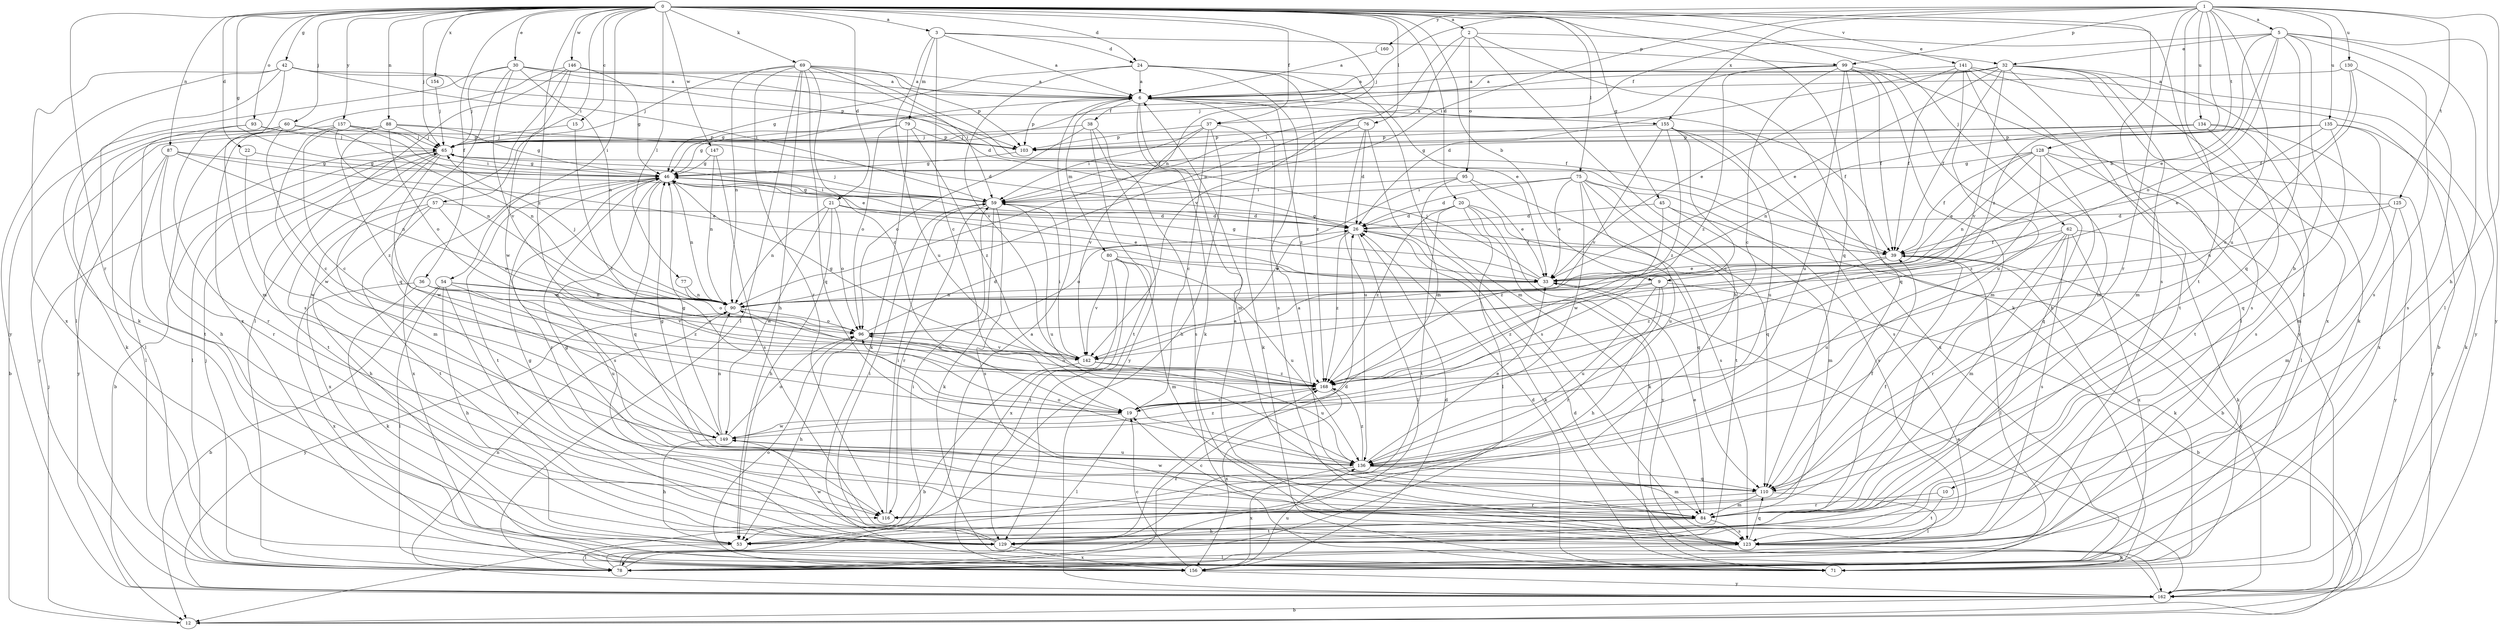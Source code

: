 strict digraph  {
0;
1;
2;
3;
5;
6;
9;
10;
12;
15;
19;
20;
21;
22;
24;
26;
30;
32;
33;
36;
37;
38;
39;
42;
45;
46;
53;
54;
57;
59;
60;
62;
65;
69;
71;
75;
76;
77;
78;
79;
80;
84;
87;
88;
90;
93;
95;
96;
99;
103;
110;
116;
123;
125;
128;
129;
130;
134;
135;
136;
141;
142;
146;
147;
149;
154;
155;
156;
157;
160;
162;
168;
0 -> 2  [label=a];
0 -> 3  [label=a];
0 -> 9  [label=b];
0 -> 15  [label=c];
0 -> 20  [label=d];
0 -> 21  [label=d];
0 -> 22  [label=d];
0 -> 24  [label=d];
0 -> 30  [label=e];
0 -> 36  [label=f];
0 -> 37  [label=f];
0 -> 42  [label=g];
0 -> 45  [label=g];
0 -> 46  [label=g];
0 -> 54  [label=i];
0 -> 57  [label=i];
0 -> 60  [label=j];
0 -> 62  [label=j];
0 -> 65  [label=j];
0 -> 69  [label=k];
0 -> 75  [label=l];
0 -> 76  [label=l];
0 -> 77  [label=l];
0 -> 78  [label=l];
0 -> 87  [label=n];
0 -> 88  [label=n];
0 -> 90  [label=n];
0 -> 93  [label=o];
0 -> 110  [label=q];
0 -> 116  [label=r];
0 -> 123  [label=s];
0 -> 141  [label=v];
0 -> 146  [label=w];
0 -> 147  [label=w];
0 -> 154  [label=x];
0 -> 157  [label=y];
0 -> 168  [label=z];
1 -> 5  [label=a];
1 -> 53  [label=h];
1 -> 59  [label=i];
1 -> 65  [label=j];
1 -> 99  [label=p];
1 -> 116  [label=r];
1 -> 125  [label=t];
1 -> 128  [label=t];
1 -> 129  [label=t];
1 -> 130  [label=u];
1 -> 134  [label=u];
1 -> 135  [label=u];
1 -> 136  [label=u];
1 -> 155  [label=x];
1 -> 160  [label=y];
1 -> 168  [label=z];
2 -> 32  [label=e];
2 -> 53  [label=h];
2 -> 71  [label=k];
2 -> 90  [label=n];
2 -> 95  [label=o];
2 -> 142  [label=v];
3 -> 6  [label=a];
3 -> 19  [label=c];
3 -> 24  [label=d];
3 -> 79  [label=m];
3 -> 99  [label=p];
3 -> 136  [label=u];
5 -> 9  [label=b];
5 -> 10  [label=b];
5 -> 32  [label=e];
5 -> 33  [label=e];
5 -> 37  [label=f];
5 -> 78  [label=l];
5 -> 96  [label=o];
5 -> 110  [label=q];
5 -> 123  [label=s];
5 -> 162  [label=y];
6 -> 38  [label=f];
6 -> 39  [label=f];
6 -> 46  [label=g];
6 -> 71  [label=k];
6 -> 80  [label=m];
6 -> 84  [label=m];
6 -> 103  [label=p];
6 -> 155  [label=x];
6 -> 168  [label=z];
9 -> 12  [label=b];
9 -> 53  [label=h];
9 -> 90  [label=n];
9 -> 116  [label=r];
9 -> 136  [label=u];
9 -> 168  [label=z];
10 -> 116  [label=r];
10 -> 129  [label=t];
12 -> 65  [label=j];
15 -> 19  [label=c];
15 -> 65  [label=j];
19 -> 78  [label=l];
19 -> 149  [label=w];
20 -> 26  [label=d];
20 -> 71  [label=k];
20 -> 78  [label=l];
20 -> 110  [label=q];
20 -> 129  [label=t];
20 -> 162  [label=y];
20 -> 168  [label=z];
21 -> 26  [label=d];
21 -> 33  [label=e];
21 -> 53  [label=h];
21 -> 90  [label=n];
21 -> 96  [label=o];
21 -> 149  [label=w];
22 -> 46  [label=g];
22 -> 149  [label=w];
24 -> 6  [label=a];
24 -> 33  [label=e];
24 -> 46  [label=g];
24 -> 84  [label=m];
24 -> 123  [label=s];
24 -> 142  [label=v];
24 -> 168  [label=z];
26 -> 39  [label=f];
26 -> 71  [label=k];
26 -> 78  [label=l];
26 -> 96  [label=o];
26 -> 168  [label=z];
30 -> 6  [label=a];
30 -> 26  [label=d];
30 -> 39  [label=f];
30 -> 65  [label=j];
30 -> 78  [label=l];
30 -> 90  [label=n];
30 -> 110  [label=q];
30 -> 142  [label=v];
32 -> 6  [label=a];
32 -> 26  [label=d];
32 -> 33  [label=e];
32 -> 39  [label=f];
32 -> 65  [label=j];
32 -> 71  [label=k];
32 -> 84  [label=m];
32 -> 123  [label=s];
32 -> 129  [label=t];
32 -> 142  [label=v];
32 -> 156  [label=x];
33 -> 46  [label=g];
33 -> 65  [label=j];
33 -> 90  [label=n];
36 -> 71  [label=k];
36 -> 90  [label=n];
36 -> 142  [label=v];
36 -> 156  [label=x];
36 -> 168  [label=z];
37 -> 19  [label=c];
37 -> 53  [label=h];
37 -> 59  [label=i];
37 -> 71  [label=k];
37 -> 103  [label=p];
37 -> 142  [label=v];
38 -> 65  [label=j];
38 -> 96  [label=o];
38 -> 123  [label=s];
38 -> 129  [label=t];
38 -> 162  [label=y];
39 -> 33  [label=e];
39 -> 46  [label=g];
39 -> 71  [label=k];
39 -> 78  [label=l];
39 -> 162  [label=y];
39 -> 168  [label=z];
42 -> 6  [label=a];
42 -> 59  [label=i];
42 -> 71  [label=k];
42 -> 84  [label=m];
42 -> 103  [label=p];
42 -> 156  [label=x];
42 -> 162  [label=y];
45 -> 12  [label=b];
45 -> 26  [label=d];
45 -> 84  [label=m];
45 -> 168  [label=z];
46 -> 59  [label=i];
46 -> 90  [label=n];
46 -> 110  [label=q];
46 -> 116  [label=r];
46 -> 123  [label=s];
46 -> 129  [label=t];
46 -> 156  [label=x];
53 -> 78  [label=l];
54 -> 12  [label=b];
54 -> 53  [label=h];
54 -> 78  [label=l];
54 -> 90  [label=n];
54 -> 129  [label=t];
54 -> 136  [label=u];
54 -> 142  [label=v];
57 -> 26  [label=d];
57 -> 53  [label=h];
57 -> 96  [label=o];
57 -> 129  [label=t];
57 -> 156  [label=x];
59 -> 26  [label=d];
59 -> 46  [label=g];
59 -> 65  [label=j];
59 -> 71  [label=k];
59 -> 116  [label=r];
59 -> 123  [label=s];
59 -> 136  [label=u];
60 -> 12  [label=b];
60 -> 19  [label=c];
60 -> 53  [label=h];
60 -> 90  [label=n];
60 -> 103  [label=p];
60 -> 129  [label=t];
62 -> 39  [label=f];
62 -> 71  [label=k];
62 -> 84  [label=m];
62 -> 116  [label=r];
62 -> 123  [label=s];
62 -> 136  [label=u];
62 -> 156  [label=x];
65 -> 12  [label=b];
65 -> 46  [label=g];
65 -> 78  [label=l];
65 -> 84  [label=m];
65 -> 129  [label=t];
65 -> 149  [label=w];
69 -> 6  [label=a];
69 -> 19  [label=c];
69 -> 39  [label=f];
69 -> 53  [label=h];
69 -> 59  [label=i];
69 -> 65  [label=j];
69 -> 78  [label=l];
69 -> 90  [label=n];
69 -> 103  [label=p];
69 -> 110  [label=q];
69 -> 116  [label=r];
71 -> 26  [label=d];
75 -> 26  [label=d];
75 -> 33  [label=e];
75 -> 59  [label=i];
75 -> 110  [label=q];
75 -> 123  [label=s];
75 -> 129  [label=t];
75 -> 136  [label=u];
75 -> 149  [label=w];
76 -> 26  [label=d];
76 -> 59  [label=i];
76 -> 103  [label=p];
76 -> 123  [label=s];
76 -> 136  [label=u];
77 -> 90  [label=n];
77 -> 96  [label=o];
78 -> 6  [label=a];
78 -> 59  [label=i];
78 -> 65  [label=j];
78 -> 168  [label=z];
79 -> 46  [label=g];
79 -> 71  [label=k];
79 -> 96  [label=o];
79 -> 103  [label=p];
79 -> 168  [label=z];
80 -> 33  [label=e];
80 -> 84  [label=m];
80 -> 129  [label=t];
80 -> 136  [label=u];
80 -> 142  [label=v];
80 -> 156  [label=x];
84 -> 6  [label=a];
84 -> 19  [label=c];
84 -> 33  [label=e];
84 -> 39  [label=f];
84 -> 46  [label=g];
84 -> 53  [label=h];
84 -> 123  [label=s];
84 -> 129  [label=t];
87 -> 33  [label=e];
87 -> 46  [label=g];
87 -> 78  [label=l];
87 -> 90  [label=n];
87 -> 116  [label=r];
87 -> 162  [label=y];
88 -> 26  [label=d];
88 -> 46  [label=g];
88 -> 65  [label=j];
88 -> 96  [label=o];
88 -> 162  [label=y];
88 -> 168  [label=z];
90 -> 65  [label=j];
90 -> 96  [label=o];
90 -> 162  [label=y];
93 -> 65  [label=j];
93 -> 71  [label=k];
93 -> 103  [label=p];
93 -> 116  [label=r];
95 -> 19  [label=c];
95 -> 33  [label=e];
95 -> 59  [label=i];
95 -> 123  [label=s];
95 -> 142  [label=v];
96 -> 26  [label=d];
96 -> 53  [label=h];
96 -> 142  [label=v];
99 -> 6  [label=a];
99 -> 19  [label=c];
99 -> 39  [label=f];
99 -> 53  [label=h];
99 -> 59  [label=i];
99 -> 84  [label=m];
99 -> 110  [label=q];
99 -> 136  [label=u];
99 -> 162  [label=y];
99 -> 168  [label=z];
103 -> 46  [label=g];
110 -> 39  [label=f];
110 -> 78  [label=l];
110 -> 84  [label=m];
110 -> 116  [label=r];
110 -> 149  [label=w];
116 -> 59  [label=i];
123 -> 6  [label=a];
123 -> 71  [label=k];
123 -> 78  [label=l];
123 -> 110  [label=q];
125 -> 26  [label=d];
125 -> 84  [label=m];
125 -> 90  [label=n];
125 -> 162  [label=y];
128 -> 33  [label=e];
128 -> 39  [label=f];
128 -> 46  [label=g];
128 -> 78  [label=l];
128 -> 90  [label=n];
128 -> 110  [label=q];
128 -> 162  [label=y];
128 -> 168  [label=z];
129 -> 26  [label=d];
129 -> 46  [label=g];
129 -> 59  [label=i];
129 -> 149  [label=w];
129 -> 156  [label=x];
130 -> 6  [label=a];
130 -> 19  [label=c];
130 -> 39  [label=f];
130 -> 123  [label=s];
134 -> 65  [label=j];
134 -> 90  [label=n];
134 -> 103  [label=p];
134 -> 123  [label=s];
134 -> 129  [label=t];
134 -> 156  [label=x];
135 -> 33  [label=e];
135 -> 46  [label=g];
135 -> 71  [label=k];
135 -> 84  [label=m];
135 -> 103  [label=p];
135 -> 110  [label=q];
136 -> 33  [label=e];
136 -> 46  [label=g];
136 -> 84  [label=m];
136 -> 96  [label=o];
136 -> 110  [label=q];
136 -> 156  [label=x];
136 -> 168  [label=z];
141 -> 6  [label=a];
141 -> 12  [label=b];
141 -> 33  [label=e];
141 -> 39  [label=f];
141 -> 78  [label=l];
141 -> 84  [label=m];
141 -> 136  [label=u];
141 -> 162  [label=y];
142 -> 12  [label=b];
142 -> 46  [label=g];
142 -> 59  [label=i];
142 -> 136  [label=u];
142 -> 168  [label=z];
146 -> 6  [label=a];
146 -> 46  [label=g];
146 -> 78  [label=l];
146 -> 123  [label=s];
146 -> 149  [label=w];
146 -> 156  [label=x];
147 -> 46  [label=g];
147 -> 90  [label=n];
147 -> 123  [label=s];
149 -> 46  [label=g];
149 -> 53  [label=h];
149 -> 90  [label=n];
149 -> 96  [label=o];
149 -> 136  [label=u];
149 -> 168  [label=z];
154 -> 65  [label=j];
155 -> 19  [label=c];
155 -> 103  [label=p];
155 -> 123  [label=s];
155 -> 136  [label=u];
155 -> 142  [label=v];
155 -> 156  [label=x];
155 -> 168  [label=z];
156 -> 19  [label=c];
156 -> 26  [label=d];
156 -> 96  [label=o];
156 -> 136  [label=u];
156 -> 162  [label=y];
157 -> 19  [label=c];
157 -> 33  [label=e];
157 -> 59  [label=i];
157 -> 65  [label=j];
157 -> 78  [label=l];
157 -> 90  [label=n];
157 -> 149  [label=w];
160 -> 6  [label=a];
162 -> 12  [label=b];
162 -> 26  [label=d];
162 -> 33  [label=e];
162 -> 90  [label=n];
168 -> 19  [label=c];
168 -> 90  [label=n];
168 -> 96  [label=o];
168 -> 156  [label=x];
}
